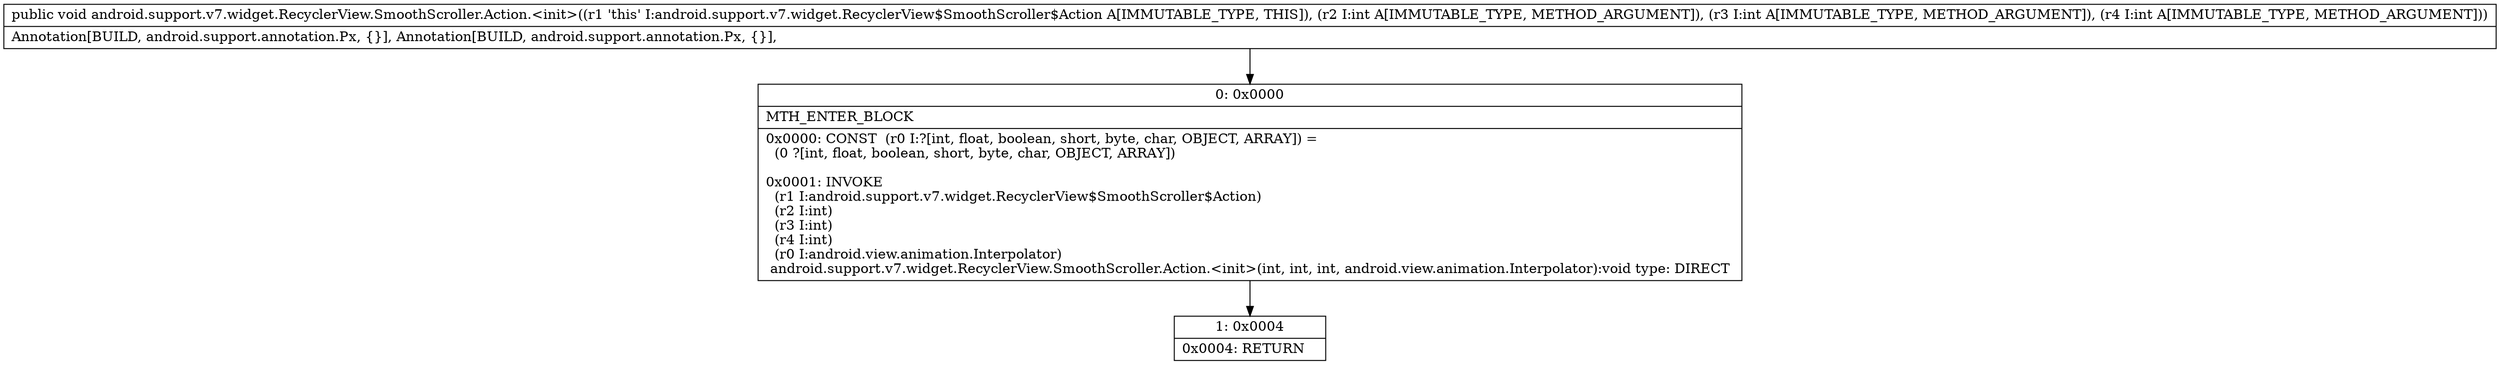 digraph "CFG forandroid.support.v7.widget.RecyclerView.SmoothScroller.Action.\<init\>(III)V" {
Node_0 [shape=record,label="{0\:\ 0x0000|MTH_ENTER_BLOCK\l|0x0000: CONST  (r0 I:?[int, float, boolean, short, byte, char, OBJECT, ARRAY]) = \l  (0 ?[int, float, boolean, short, byte, char, OBJECT, ARRAY])\l \l0x0001: INVOKE  \l  (r1 I:android.support.v7.widget.RecyclerView$SmoothScroller$Action)\l  (r2 I:int)\l  (r3 I:int)\l  (r4 I:int)\l  (r0 I:android.view.animation.Interpolator)\l android.support.v7.widget.RecyclerView.SmoothScroller.Action.\<init\>(int, int, int, android.view.animation.Interpolator):void type: DIRECT \l}"];
Node_1 [shape=record,label="{1\:\ 0x0004|0x0004: RETURN   \l}"];
MethodNode[shape=record,label="{public void android.support.v7.widget.RecyclerView.SmoothScroller.Action.\<init\>((r1 'this' I:android.support.v7.widget.RecyclerView$SmoothScroller$Action A[IMMUTABLE_TYPE, THIS]), (r2 I:int A[IMMUTABLE_TYPE, METHOD_ARGUMENT]), (r3 I:int A[IMMUTABLE_TYPE, METHOD_ARGUMENT]), (r4 I:int A[IMMUTABLE_TYPE, METHOD_ARGUMENT]))  | Annotation[BUILD, android.support.annotation.Px, \{\}], Annotation[BUILD, android.support.annotation.Px, \{\}], \l}"];
MethodNode -> Node_0;
Node_0 -> Node_1;
}

